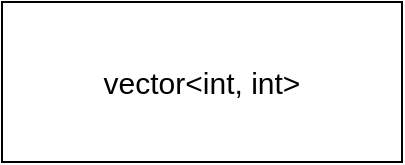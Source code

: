 <mxfile version="14.4.3" type="github">
  <diagram id="d-aBB_dD7OcRrB6fWeEe" name="Page-1">
    <mxGraphModel dx="359" dy="593" grid="1" gridSize="10" guides="1" tooltips="1" connect="1" arrows="1" fold="1" page="1" pageScale="1" pageWidth="827" pageHeight="1169" math="0" shadow="0">
      <root>
        <mxCell id="0" />
        <mxCell id="1" parent="0" />
        <mxCell id="cL4GXSt_CfoXQGxUWIga-3" value="vector&amp;lt;int, int&amp;gt;" style="whiteSpace=wrap;html=1;rotation=0;fontSize=15;" parent="1" vertex="1">
          <mxGeometry x="230" y="480" width="200" height="80" as="geometry" />
        </mxCell>
      </root>
    </mxGraphModel>
  </diagram>
</mxfile>
